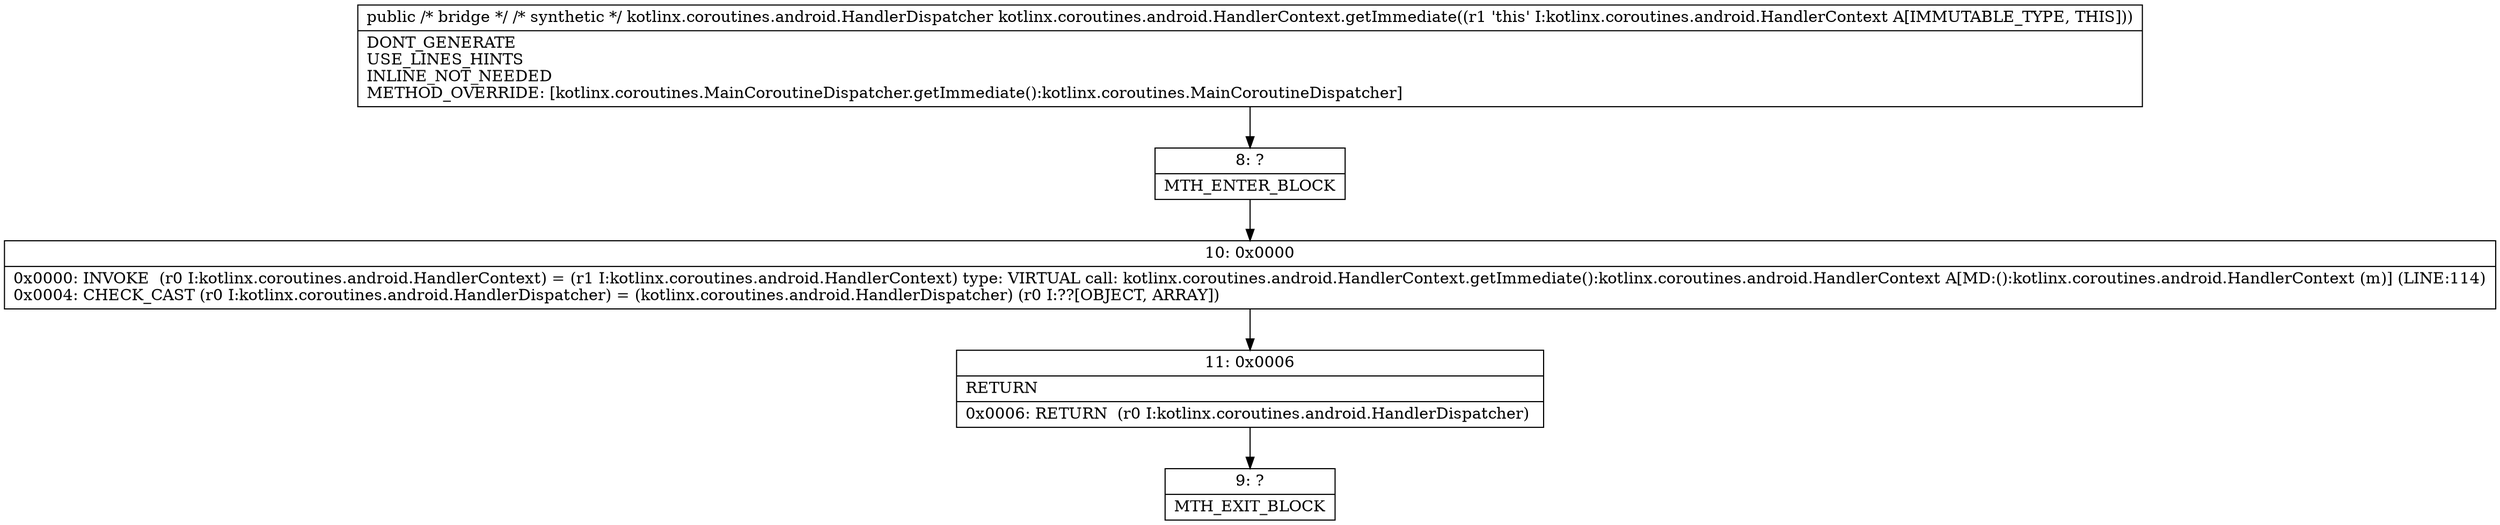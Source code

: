 digraph "CFG forkotlinx.coroutines.android.HandlerContext.getImmediate()Lkotlinx\/coroutines\/android\/HandlerDispatcher;" {
Node_8 [shape=record,label="{8\:\ ?|MTH_ENTER_BLOCK\l}"];
Node_10 [shape=record,label="{10\:\ 0x0000|0x0000: INVOKE  (r0 I:kotlinx.coroutines.android.HandlerContext) = (r1 I:kotlinx.coroutines.android.HandlerContext) type: VIRTUAL call: kotlinx.coroutines.android.HandlerContext.getImmediate():kotlinx.coroutines.android.HandlerContext A[MD:():kotlinx.coroutines.android.HandlerContext (m)] (LINE:114)\l0x0004: CHECK_CAST (r0 I:kotlinx.coroutines.android.HandlerDispatcher) = (kotlinx.coroutines.android.HandlerDispatcher) (r0 I:??[OBJECT, ARRAY]) \l}"];
Node_11 [shape=record,label="{11\:\ 0x0006|RETURN\l|0x0006: RETURN  (r0 I:kotlinx.coroutines.android.HandlerDispatcher) \l}"];
Node_9 [shape=record,label="{9\:\ ?|MTH_EXIT_BLOCK\l}"];
MethodNode[shape=record,label="{public \/* bridge *\/ \/* synthetic *\/ kotlinx.coroutines.android.HandlerDispatcher kotlinx.coroutines.android.HandlerContext.getImmediate((r1 'this' I:kotlinx.coroutines.android.HandlerContext A[IMMUTABLE_TYPE, THIS]))  | DONT_GENERATE\lUSE_LINES_HINTS\lINLINE_NOT_NEEDED\lMETHOD_OVERRIDE: [kotlinx.coroutines.MainCoroutineDispatcher.getImmediate():kotlinx.coroutines.MainCoroutineDispatcher]\l}"];
MethodNode -> Node_8;Node_8 -> Node_10;
Node_10 -> Node_11;
Node_11 -> Node_9;
}

